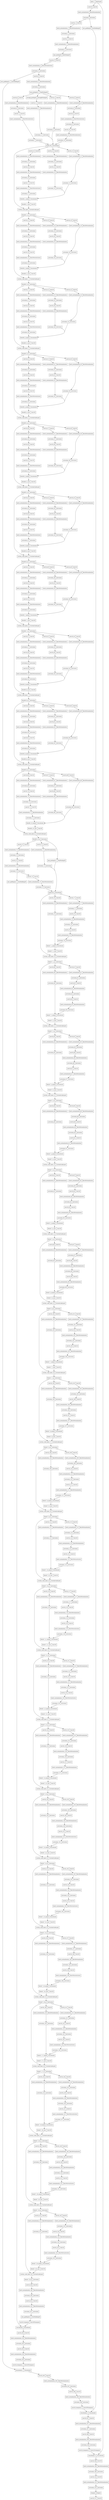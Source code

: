 digraph G {
concentrate=True;
dpi=96;
rankdir=TB;
node [shape=record];
11486375328 [label="input_1|InputLayer"];
12475219728 [label="conv2d|Conv2D"];
12474863856 [label="batch_normalization|BatchNormalization"];
11488663904 [label="activation|Activation"];
12474864144 [label="conv2d_1|Conv2D"];
12475212192 [label="batch_normalization_1|BatchNormalization"];
12475203840 [label="activation_1|Activation"];
12475212720 [label="conv2d_2|Conv2D"];
12474247984 [label="batch_normalization_2|BatchNormalization"];
12475070592 [label="activation_2|Activation"];
13150128880 [label="max_pooling2d|MaxPooling2D"];
13150126720 [label="conv2d_3|Conv2D"];
13150131232 [label="batch_normalization_3|BatchNormalization"];
13150137424 [label="activation_3|Activation"];
13150129696 [label="conv2d_4|Conv2D"];
13150129312 [label="batch_normalization_4|BatchNormalization"];
13150141120 [label="activation_4|Activation"];
13150140736 [label="max_pooling2d_1|MaxPooling2D"];
13150135120 [label="conv2d_8|Conv2D"];
13150232560 [label="batch_normalization_8|BatchNormalization"];
13150240624 [label="activation_8|Activation"];
12475061424 [label="conv2d_6|Conv2D"];
13150237168 [label="conv2d_9|Conv2D"];
12475204608 [label="batch_normalization_6|BatchNormalization"];
13150239760 [label="batch_normalization_9|BatchNormalization"];
12475061760 [label="activation_6|Activation"];
13150231360 [label="activation_9|Activation"];
13150322544 [label="average_pooling2d|AveragePooling2D"];
13150140448 [label="conv2d_5|Conv2D"];
12475205712 [label="conv2d_7|Conv2D"];
13150234240 [label="conv2d_10|Conv2D"];
13150320816 [label="conv2d_11|Conv2D"];
13150131904 [label="batch_normalization_5|BatchNormalization"];
13150141264 [label="batch_normalization_7|BatchNormalization"];
13150316448 [label="batch_normalization_10|BatchNormalization"];
13150318176 [label="batch_normalization_11|BatchNormalization"];
13150140496 [label="activation_5|Activation"];
13150135024 [label="activation_7|Activation"];
13150313328 [label="activation_10|Activation"];
13150315968 [label="activation_11|Activation"];
13150321248 [label="mixed_5b|Concatenate"];
13150562064 [label="conv2d_15|Conv2D"];
13150564944 [label="batch_normalization_15|BatchNormalization"];
13150558896 [label="activation_15|Activation"];
13150468128 [label="conv2d_13|Conv2D"];
13150561680 [label="conv2d_16|Conv2D"];
13150464192 [label="batch_normalization_13|BatchNormalization"];
13150669600 [label="batch_normalization_16|BatchNormalization"];
13150469856 [label="activation_13|Activation"];
13150563120 [label="activation_16|Activation"];
13150459824 [label="conv2d_12|Conv2D"];
13150469424 [label="conv2d_14|Conv2D"];
13150674016 [label="conv2d_17|Conv2D"];
13150460736 [label="batch_normalization_12|BatchNormalization"];
13150555680 [label="batch_normalization_14|BatchNormalization"];
13150676896 [label="batch_normalization_17|BatchNormalization"];
13150463904 [label="activation_12|Activation"];
13150463664 [label="activation_14|Activation"];
13150674880 [label="activation_17|Activation"];
13150679056 [label="block35_1_mixed|Concatenate"];
13150673920 [label="block35_1_conv|Conv2D"];
13150677568 [label="custom_scale_layer|CustomScaleLayer"];
13150666912 [label="block35_1_ac|Activation"];
13150681792 [label="conv2d_21|Conv2D"];
13150833632 [label="batch_normalization_21|BatchNormalization"];
13150842368 [label="activation_21|Activation"];
13150459392 [label="conv2d_19|Conv2D"];
13150839824 [label="conv2d_22|Conv2D"];
13150458960 [label="batch_normalization_19|BatchNormalization"];
13150842176 [label="batch_normalization_22|BatchNormalization"];
13150238176 [label="activation_19|Activation"];
13150837136 [label="activation_22|Activation"];
11491548880 [label="conv2d_18|Conv2D"];
13150237888 [label="conv2d_20|Conv2D"];
13150844624 [label="conv2d_23|Conv2D"];
13150678096 [label="batch_normalization_18|BatchNormalization"];
13150319856 [label="batch_normalization_20|BatchNormalization"];
13150830992 [label="batch_normalization_23|BatchNormalization"];
13150460976 [label="activation_18|Activation"];
13150681312 [label="activation_20|Activation"];
13150836944 [label="activation_23|Activation"];
13150844768 [label="block35_2_mixed|Concatenate"];
13150905264 [label="block35_2_conv|Conv2D"];
13150905648 [label="custom_scale_layer_1|CustomScaleLayer"];
13150911984 [label="block35_2_ac|Activation"];
13151057184 [label="conv2d_27|Conv2D"];
13151055552 [label="batch_normalization_27|BatchNormalization"];
13151049408 [label="activation_27|Activation"];
13150906560 [label="conv2d_25|Conv2D"];
13151058240 [label="conv2d_28|Conv2D"];
13151047968 [label="batch_normalization_25|BatchNormalization"];
13151048880 [label="batch_normalization_28|BatchNormalization"];
13150911792 [label="activation_25|Activation"];
11492549984 [label="activation_28|Activation"];
13150565424 [label="conv2d_24|Conv2D"];
13151052144 [label="conv2d_26|Conv2D"];
11492549312 [label="conv2d_29|Conv2D"];
13150910256 [label="batch_normalization_24|BatchNormalization"];
13151054976 [label="batch_normalization_26|BatchNormalization"];
11492411808 [label="batch_normalization_29|BatchNormalization"];
13150903248 [label="activation_24|Activation"];
13151053056 [label="activation_26|Activation"];
11492411712 [label="activation_29|Activation"];
11137466864 [label="block35_3_mixed|Concatenate"];
11137350336 [label="block35_3_conv|Conv2D"];
11137346400 [label="custom_scale_layer_2|CustomScaleLayer"];
11492542688 [label="block35_3_ac|Activation"];
12474871392 [label="conv2d_33|Conv2D"];
12475056960 [label="batch_normalization_33|BatchNormalization"];
12447777072 [label="activation_33|Activation"];
13151057616 [label="conv2d_31|Conv2D"];
12474864672 [label="conv2d_34|Conv2D"];
12474874368 [label="batch_normalization_31|BatchNormalization"];
12447051984 [label="batch_normalization_34|BatchNormalization"];
13150901952 [label="activation_31|Activation"];
12474248176 [label="activation_34|Activation"];
11137343520 [label="conv2d_30|Conv2D"];
12474865008 [label="conv2d_32|Conv2D"];
12474243712 [label="conv2d_35|Conv2D"];
13150910880 [label="batch_normalization_30|BatchNormalization"];
12474873360 [label="batch_normalization_32|BatchNormalization"];
11722294224 [label="batch_normalization_35|BatchNormalization"];
12447333728 [label="activation_30|Activation"];
12474863760 [label="activation_32|Activation"];
11722298016 [label="activation_35|Activation"];
11722303296 [label="block35_4_mixed|Concatenate"];
11722302432 [label="block35_4_conv|Conv2D"];
11722307232 [label="custom_scale_layer_3|CustomScaleLayer"];
11722297248 [label="block35_4_ac|Activation"];
6299758464 [label="conv2d_39|Conv2D"];
6299751984 [label="batch_normalization_39|BatchNormalization"];
11722306560 [label="activation_39|Activation"];
11722090352 [label="conv2d_37|Conv2D"];
11722308720 [label="conv2d_40|Conv2D"];
11722085216 [label="batch_normalization_37|BatchNormalization"];
6299762256 [label="batch_normalization_40|BatchNormalization"];
11722091888 [label="activation_37|Activation"];
12474862272 [label="activation_40|Activation"];
11722295808 [label="conv2d_36|Conv2D"];
11722087616 [label="conv2d_38|Conv2D"];
12474868464 [label="conv2d_41|Conv2D"];
11722086560 [label="batch_normalization_36|BatchNormalization"];
6299760240 [label="batch_normalization_38|BatchNormalization"];
11722296816 [label="batch_normalization_41|BatchNormalization"];
11722086416 [label="activation_36|Activation"];
6299758752 [label="activation_38|Activation"];
11492543984 [label="activation_41|Activation"];
12474864816 [label="block35_5_mixed|Concatenate"];
6299548160 [label="block35_5_conv|Conv2D"];
6299538128 [label="custom_scale_layer_4|CustomScaleLayer"];
6299536112 [label="block35_5_ac|Activation"];
11722162672 [label="conv2d_45|Conv2D"];
11722395936 [label="batch_normalization_45|BatchNormalization"];
11722407888 [label="activation_45|Activation"];
6299535296 [label="conv2d_43|Conv2D"];
11722394256 [label="conv2d_46|Conv2D"];
11722172224 [label="batch_normalization_43|BatchNormalization"];
11722392096 [label="batch_normalization_46|BatchNormalization"];
11722176640 [label="activation_43|Activation"];
11722401600 [label="activation_46|Activation"];
6299542544 [label="conv2d_42|Conv2D"];
11722164160 [label="conv2d_44|Conv2D"];
11722392816 [label="conv2d_47|Conv2D"];
6299548352 [label="batch_normalization_42|BatchNormalization"];
11722177744 [label="batch_normalization_44|BatchNormalization"];
11721829696 [label="batch_normalization_47|BatchNormalization"];
6299534384 [label="activation_42|Activation"];
11722163728 [label="activation_44|Activation"];
11721826288 [label="activation_47|Activation"];
11721830944 [label="block35_6_mixed|Concatenate"];
11721821296 [label="block35_6_conv|Conv2D"];
11721823120 [label="custom_scale_layer_5|CustomScaleLayer"];
11721831904 [label="block35_6_ac|Activation"];
13151057088 [label="conv2d_51|Conv2D"];
11722395168 [label="batch_normalization_51|BatchNormalization"];
12475060800 [label="activation_51|Activation"];
11722537760 [label="conv2d_49|Conv2D"];
11722171840 [label="conv2d_52|Conv2D"];
11722526672 [label="batch_normalization_49|BatchNormalization"];
11721943424 [label="batch_normalization_52|BatchNormalization"];
11722397808 [label="activation_49|Activation"];
11721946352 [label="activation_52|Activation"];
11721828208 [label="conv2d_48|Conv2D"];
11722397088 [label="conv2d_50|Conv2D"];
11721941792 [label="conv2d_53|Conv2D"];
11722524704 [label="batch_normalization_48|BatchNormalization"];
11722535936 [label="batch_normalization_50|BatchNormalization"];
11721937040 [label="batch_normalization_53|BatchNormalization"];
11722532240 [label="activation_48|Activation"];
6299746944 [label="activation_50|Activation"];
11721935072 [label="activation_53|Activation"];
11721942224 [label="block35_7_mixed|Concatenate"];
11722635584 [label="block35_7_conv|Conv2D"];
11722625168 [label="custom_scale_layer_6|CustomScaleLayer"];
11722630112 [label="block35_7_ac|Activation"];
6223014944 [label="conv2d_57|Conv2D"];
6299967184 [label="batch_normalization_57|BatchNormalization"];
6223362224 [label="activation_57|Activation"];
11722757392 [label="conv2d_55|Conv2D"];
6223358432 [label="conv2d_58|Conv2D"];
6299969056 [label="batch_normalization_55|BatchNormalization"];
6264549488 [label="batch_normalization_58|BatchNormalization"];
11722754608 [label="activation_55|Activation"];
6223013792 [label="activation_58|Activation"];
11722622480 [label="conv2d_54|Conv2D"];
6299961712 [label="conv2d_56|Conv2D"];
6264550928 [label="conv2d_59|Conv2D"];
11722629632 [label="batch_normalization_54|BatchNormalization"];
6299968240 [label="batch_normalization_56|BatchNormalization"];
6264548816 [label="batch_normalization_59|BatchNormalization"];
11722756192 [label="activation_54|Activation"];
6223015184 [label="activation_56|Activation"];
6264548864 [label="activation_59|Activation"];
6264542288 [label="block35_8_mixed|Concatenate"];
6264551840 [label="block35_8_conv|Conv2D"];
6223361024 [label="custom_scale_layer_7|CustomScaleLayer"];
11722758688 [label="block35_8_ac|Activation"];
6264315120 [label="conv2d_63|Conv2D"];
6264199616 [label="batch_normalization_63|BatchNormalization"];
6264309552 [label="activation_63|Activation"];
11460315024 [label="conv2d_61|Conv2D"];
6264207296 [label="conv2d_64|Conv2D"];
11722623728 [label="batch_normalization_61|BatchNormalization"];
6264200144 [label="batch_normalization_64|BatchNormalization"];
11721821104 [label="activation_61|Activation"];
6264205184 [label="activation_64|Activation"];
6299960800 [label="conv2d_60|Conv2D"];
11721939680 [label="conv2d_62|Conv2D"];
6264202208 [label="conv2d_65|Conv2D"];
11722626752 [label="batch_normalization_60|BatchNormalization"];
6264309216 [label="batch_normalization_62|BatchNormalization"];
6264419904 [label="batch_normalization_65|BatchNormalization"];
12475061328 [label="activation_60|Activation"];
6264313248 [label="activation_62|Activation"];
6264200096 [label="activation_65|Activation"];
6264420336 [label="block35_9_mixed|Concatenate"];
6264414096 [label="block35_9_conv|Conv2D"];
6264419472 [label="custom_scale_layer_8|CustomScaleLayer"];
6264418752 [label="block35_9_ac|Activation"];
6264024096 [label="conv2d_69|Conv2D"];
6264022608 [label="batch_normalization_69|BatchNormalization"];
6264028992 [label="activation_69|Activation"];
6264662064 [label="conv2d_67|Conv2D"];
6264023424 [label="conv2d_70|Conv2D"];
6264663744 [label="batch_normalization_67|BatchNormalization"];
6264023952 [label="batch_normalization_70|BatchNormalization"];
6264654336 [label="activation_67|Activation"];
6264417360 [label="activation_70|Activation"];
6264414192 [label="conv2d_66|Conv2D"];
6264659712 [label="conv2d_68|Conv2D"];
6264416448 [label="conv2d_71|Conv2D"];
6264658992 [label="batch_normalization_66|BatchNormalization"];
6264025104 [label="batch_normalization_68|BatchNormalization"];
6264539888 [label="batch_normalization_71|BatchNormalization"];
6264408048 [label="activation_66|Activation"];
6264017088 [label="activation_68|Activation"];
11722532288 [label="activation_71|Activation"];
13151058864 [label="block35_10_mixed|Concatenate"];
6264200576 [label="block35_10_conv|Conv2D"];
6264655440 [label="custom_scale_layer_9|CustomScaleLayer"];
6264663072 [label="block35_10_ac|Activation"];
6223662960 [label="conv2d_73|Conv2D"];
6223661280 [label="batch_normalization_73|BatchNormalization"];
6222754672 [label="activation_73|Activation"];
6222754624 [label="conv2d_74|Conv2D"];
6223477200 [label="batch_normalization_74|BatchNormalization"];
12475214496 [label="activation_74|Activation"];
6264022512 [label="conv2d_72|Conv2D"];
12475216800 [label="conv2d_75|Conv2D"];
6223668096 [label="batch_normalization_72|BatchNormalization"];
13150845536 [label="batch_normalization_75|BatchNormalization"];
11722764976 [label="activation_72|Activation"];
13150563696 [label="activation_75|Activation"];
13150680928 [label="max_pooling2d_2|MaxPooling2D"];
13150558416 [label="mixed_6a|Concatenate"];
13150667056 [label="conv2d_77|Conv2D"];
13151163568 [label="batch_normalization_77|BatchNormalization"];
13151174176 [label="activation_77|Activation"];
13151172736 [label="conv2d_78|Conv2D"];
13151159056 [label="batch_normalization_78|BatchNormalization"];
13151172160 [label="activation_78|Activation"];
6264317184 [label="conv2d_76|Conv2D"];
13151160880 [label="conv2d_79|Conv2D"];
13150836560 [label="batch_normalization_76|BatchNormalization"];
12474729856 [label="batch_normalization_79|BatchNormalization"];
13151167648 [label="activation_76|Activation"];
12474731680 [label="activation_79|Activation"];
12474742624 [label="block17_1_mixed|Concatenate"];
13150320096 [label="block17_1_conv|Conv2D"];
12474744496 [label="custom_scale_layer_10|CustomScaleLayer"];
12474739888 [label="block17_1_ac|Activation"];
13150464048 [label="conv2d_81|Conv2D"];
13150834304 [label="batch_normalization_81|BatchNormalization"];
6223671600 [label="activation_81|Activation"];
6223474224 [label="conv2d_82|Conv2D"];
6264315408 [label="batch_normalization_82|BatchNormalization"];
6264662784 [label="activation_82|Activation"];
12474739600 [label="conv2d_80|Conv2D"];
6264664416 [label="conv2d_83|Conv2D"];
12474733792 [label="batch_normalization_80|BatchNormalization"];
11722543824 [label="batch_normalization_83|BatchNormalization"];
13150465248 [label="activation_80|Activation"];
6223671840 [label="activation_83|Activation"];
6223663440 [label="block17_2_mixed|Concatenate"];
12474743008 [label="block17_2_conv|Conv2D"];
11722553664 [label="custom_scale_layer_11|CustomScaleLayer"];
11722554768 [label="block17_2_ac|Activation"];
11722548672 [label="conv2d_85|Conv2D"];
11722235792 [label="batch_normalization_85|BatchNormalization"];
11722242320 [label="activation_85|Activation"];
11722239776 [label="conv2d_86|Conv2D"];
11722242128 [label="batch_normalization_86|BatchNormalization"];
11722234064 [label="activation_86|Activation"];
12474744544 [label="conv2d_84|Conv2D"];
11722239440 [label="conv2d_87|Conv2D"];
11722549296 [label="batch_normalization_84|BatchNormalization"];
11721968848 [label="batch_normalization_87|BatchNormalization"];
11722553040 [label="activation_84|Activation"];
11721977392 [label="activation_87|Activation"];
11721974656 [label="block17_3_mixed|Concatenate"];
11722548864 [label="block17_3_conv|Conv2D"];
11721980272 [label="custom_scale_layer_12|CustomScaleLayer"];
11721980992 [label="block17_3_ac|Activation"];
11721979744 [label="conv2d_89|Conv2D"];
11721776704 [label="batch_normalization_89|BatchNormalization"];
11721783136 [label="activation_89|Activation"];
11721780400 [label="conv2d_90|Conv2D"];
11721782848 [label="batch_normalization_90|BatchNormalization"];
11721973648 [label="activation_90|Activation"];
11722544352 [label="conv2d_88|Conv2D"];
11721971296 [label="conv2d_91|Conv2D"];
11721975472 [label="batch_normalization_88|BatchNormalization"];
11721969424 [label="batch_normalization_91|BatchNormalization"];
11721980368 [label="activation_88|Activation"];
11722229648 [label="activation_91|Activation"];
11722229072 [label="block17_4_mixed|Concatenate"];
11721975232 [label="block17_4_conv|Conv2D"];
11721976240 [label="custom_scale_layer_13|CustomScaleLayer"];
6223468560 [label="block17_4_ac|Activation"];
12474742528 [label="conv2d_93|Conv2D"];
11721974608 [label="batch_normalization_93|BatchNormalization"];
11722549728 [label="activation_93|Activation"];
11722543104 [label="conv2d_94|Conv2D"];
6264186496 [label="batch_normalization_94|BatchNormalization"];
6264182944 [label="activation_94|Activation"];
6223467936 [label="conv2d_92|Conv2D"];
6264190672 [label="conv2d_95|Conv2D"];
11721968032 [label="batch_normalization_92|BatchNormalization"];
6264180256 [label="batch_normalization_95|BatchNormalization"];
12474740320 [label="activation_92|Activation"];
6264188272 [label="activation_95|Activation"];
6264191056 [label="block17_5_mixed|Concatenate"];
11722239536 [label="block17_5_conv|Conv2D"];
6263806448 [label="custom_scale_layer_14|CustomScaleLayer"];
6263803376 [label="block17_5_ac|Activation"];
6263806256 [label="conv2d_97|Conv2D"];
6263805056 [label="batch_normalization_97|BatchNormalization"];
6263813024 [label="activation_97|Activation"];
6263804240 [label="conv2d_98|Conv2D"];
6263825712 [label="batch_normalization_98|BatchNormalization"];
6263832240 [label="activation_98|Activation"];
11722547616 [label="conv2d_96|Conv2D"];
6263829696 [label="conv2d_99|Conv2D"];
6263800736 [label="batch_normalization_96|BatchNormalization"];
6263818752 [label="batch_normalization_99|BatchNormalization"];
6263808176 [label="activation_96|Activation"];
6263830128 [label="activation_99|Activation"];
6263831712 [label="block17_6_mixed|Concatenate"];
6263817168 [label="block17_6_conv|Conv2D"];
6263817552 [label="custom_scale_layer_15|CustomScaleLayer"];
13150454544 [label="block17_6_ac|Activation"];
13150840448 [label="conv2d_101|Conv2D"];
6264319536 [label="batch_normalization_101|BatchNormalization"];
6264318480 [label="activation_101|Activation"];
11721969328 [label="conv2d_102|Conv2D"];
11721967600 [label="batch_normalization_102|BatchNormalization"];
11722237568 [label="activation_102|Activation"];
13150462944 [label="conv2d_100|Conv2D"];
11722243328 [label="conv2d_103|Conv2D"];
6263814896 [label="batch_normalization_100|BatchNormalization"];
6263832384 [label="batch_normalization_103|BatchNormalization"];
6263808560 [label="activation_100|Activation"];
6264347168 [label="activation_103|Activation"];
6264353840 [label="block17_7_mixed|Concatenate"];
6264345104 [label="block17_7_conv|Conv2D"];
6264356048 [label="custom_scale_layer_16|CustomScaleLayer"];
6264346784 [label="block17_7_ac|Activation"];
6264353552 [label="conv2d_105|Conv2D"];
6299458176 [label="batch_normalization_105|BatchNormalization"];
6299467632 [label="activation_105|Activation"];
6299465088 [label="conv2d_106|Conv2D"];
6299467440 [label="batch_normalization_106|BatchNormalization"];
6299465760 [label="activation_106|Activation"];
6263802368 [label="conv2d_104|Conv2D"];
6299465664 [label="conv2d_107|Conv2D"];
6299452416 [label="batch_normalization_104|BatchNormalization"];
6299865760 [label="batch_normalization_107|BatchNormalization"];
6264352400 [label="activation_104|Activation"];
6299874496 [label="activation_107|Activation"];
6299871952 [label="block17_8_mixed|Concatenate"];
6264354080 [label="block17_8_conv|Conv2D"];
6299869408 [label="custom_scale_layer_17|CustomScaleLayer"];
6299876896 [label="block17_8_ac|Activation"];
6299872816 [label="conv2d_109|Conv2D"];
6299322592 [label="batch_normalization_109|BatchNormalization"];
6299323120 [label="activation_109|Activation"];
6299326672 [label="conv2d_110|Conv2D"];
6299335360 [label="batch_normalization_110|BatchNormalization"];
6299875648 [label="activation_110|Activation"];
6264356096 [label="conv2d_108|Conv2D"];
6299872960 [label="conv2d_111|Conv2D"];
6299872576 [label="batch_normalization_108|BatchNormalization"];
6299863984 [label="batch_normalization_111|BatchNormalization"];
6299873008 [label="activation_108|Activation"];
6264354992 [label="activation_111|Activation"];
11722242944 [label="block17_9_mixed|Concatenate"];
6223667328 [label="block17_9_conv|Conv2D"];
6299329648 [label="custom_scale_layer_18|CustomScaleLayer"];
13150460928 [label="block17_9_ac|Activation"];
6264351296 [label="conv2d_113|Conv2D"];
13151264560 [label="batch_normalization_113|BatchNormalization"];
13151271040 [label="activation_113|Activation"];
13151268496 [label="conv2d_114|Conv2D"];
13151270848 [label="batch_normalization_114|BatchNormalization"];
13151262784 [label="activation_114|Activation"];
6299863600 [label="conv2d_112|Conv2D"];
13151266960 [label="conv2d_115|Conv2D"];
6299459040 [label="batch_normalization_112|BatchNormalization"];
13151341632 [label="batch_normalization_115|BatchNormalization"];
6264354176 [label="activation_112|Activation"];
13151350176 [label="activation_115|Activation"];
13151347440 [label="block17_10_mixed|Concatenate"];
6299454432 [label="block17_10_conv|Conv2D"];
13151353056 [label="custom_scale_layer_19|CustomScaleLayer"];
13151353776 [label="block17_10_ac|Activation"];
13151341056 [label="conv2d_117|Conv2D"];
13151460784 [label="batch_normalization_117|BatchNormalization"];
13151467312 [label="activation_117|Activation"];
13151464768 [label="conv2d_118|Conv2D"];
13151467360 [label="batch_normalization_118|BatchNormalization"];
13151458912 [label="activation_118|Activation"];
6264189328 [label="conv2d_116|Conv2D"];
13151456800 [label="conv2d_119|Conv2D"];
13151351760 [label="batch_normalization_116|BatchNormalization"];
13151554384 [label="batch_normalization_119|BatchNormalization"];
13151346432 [label="activation_116|Activation"];
13151458576 [label="activation_119|Activation"];
13151465536 [label="block17_11_mixed|Concatenate"];
13151453632 [label="block17_11_conv|Conv2D"];
13151454064 [label="custom_scale_layer_20|CustomScaleLayer"];
13151347104 [label="block17_11_ac|Activation"];
6264346928 [label="conv2d_121|Conv2D"];
13151260912 [label="batch_normalization_121|BatchNormalization"];
6299463936 [label="activation_121|Activation"];
6299864416 [label="conv2d_122|Conv2D"];
6299861776 [label="batch_normalization_122|BatchNormalization"];
13151457376 [label="activation_122|Activation"];
13151349024 [label="conv2d_120|Conv2D"];
6299876512 [label="conv2d_123|Conv2D"];
13151457088 [label="batch_normalization_120|BatchNormalization"];
13151558512 [label="batch_normalization_123|BatchNormalization"];
13151352240 [label="activation_120|Activation"];
13151567584 [label="activation_123|Activation"];
13151566048 [label="block17_12_mixed|Concatenate"];
13151560768 [label="block17_12_conv|Conv2D"];
13151566816 [label="custom_scale_layer_21|CustomScaleLayer"];
13151705536 [label="block17_12_ac|Activation"];
13151712016 [label="conv2d_125|Conv2D"];
13151709712 [label="batch_normalization_125|BatchNormalization"];
13151715232 [label="activation_125|Activation"];
13151713408 [label="conv2d_126|Conv2D"];
13151783376 [label="batch_normalization_126|BatchNormalization"];
13151712592 [label="activation_126|Activation"];
13151352576 [label="conv2d_124|Conv2D"];
13151712880 [label="conv2d_127|Conv2D"];
13151699200 [label="batch_normalization_124|BatchNormalization"];
13151792784 [label="batch_normalization_127|BatchNormalization"];
13151702128 [label="activation_124|Activation"];
13151784000 [label="activation_127|Activation"];
13151794128 [label="block17_13_mixed|Concatenate"];
13151565136 [label="block17_13_conv|Conv2D"];
13151792928 [label="custom_scale_layer_22|CustomScaleLayer"];
13151791920 [label="block17_13_ac|Activation"];
13151907040 [label="conv2d_129|Conv2D"];
13151909392 [label="batch_normalization_129|BatchNormalization"];
13151899840 [label="activation_129|Activation"];
13151907568 [label="conv2d_130|Conv2D"];
13151903392 [label="batch_normalization_130|BatchNormalization"];
13151793552 [label="activation_130|Activation"];
13151794368 [label="conv2d_128|Conv2D"];
13151782560 [label="conv2d_131|Conv2D"];
13151904976 [label="batch_normalization_128|BatchNormalization"];
13151910736 [label="batch_normalization_131|BatchNormalization"];
13151909584 [label="activation_128|Activation"];
6299464464 [label="activation_131|Activation"];
6299464608 [label="block17_14_mixed|Concatenate"];
13151257696 [label="block17_14_conv|Conv2D"];
13151906608 [label="custom_scale_layer_23|CustomScaleLayer"];
13151713024 [label="block17_14_ac|Activation"];
13152036432 [label="conv2d_133|Conv2D"];
13152039216 [label="batch_normalization_133|BatchNormalization"];
13152037104 [label="activation_133|Activation"];
13152041376 [label="conv2d_134|Conv2D"];
13152127392 [label="batch_normalization_134|BatchNormalization"];
13152037200 [label="activation_134|Activation"];
13151899984 [label="conv2d_132|Conv2D"];
13152131760 [label="conv2d_135|Conv2D"];
13151567008 [label="batch_normalization_132|BatchNormalization"];
13152134640 [label="batch_normalization_135|BatchNormalization"];
13151262544 [label="activation_132|Activation"];
13152130800 [label="activation_135|Activation"];
13152139104 [label="block17_15_mixed|Concatenate"];
13151562880 [label="block17_15_conv|Conv2D"];
13152135888 [label="custom_scale_layer_24|CustomScaleLayer"];
13152136704 [label="block17_15_ac|Activation"];
13683713472 [label="conv2d_137|Conv2D"];
13683715824 [label="batch_normalization_137|BatchNormalization"];
13683711888 [label="activation_137|Activation"];
13683718272 [label="conv2d_138|Conv2D"];
13683820912 [label="batch_normalization_138|BatchNormalization"];
13683714240 [label="activation_138|Activation"];
13152030672 [label="conv2d_136|Conv2D"];
13683714336 [label="conv2d_139|Conv2D"];
13683710928 [label="batch_normalization_136|BatchNormalization"];
13683828160 [label="batch_normalization_139|BatchNormalization"];
13683716016 [label="activation_136|Activation"];
13683834688 [label="activation_139|Activation"];
13683832144 [label="block17_16_mixed|Concatenate"];
13683828496 [label="block17_16_conv|Conv2D"];
13683827392 [label="custom_scale_layer_25|CustomScaleLayer"];
13683710304 [label="block17_16_ac|Activation"];
13151352144 [label="conv2d_141|Conv2D"];
13683828880 [label="batch_normalization_141|BatchNormalization"];
13151348976 [label="activation_141|Activation"];
13683830512 [label="conv2d_142|Conv2D"];
13151904784 [label="batch_normalization_142|BatchNormalization"];
13151706400 [label="activation_142|Activation"];
13683708528 [label="conv2d_140|Conv2D"];
13151702368 [label="conv2d_143|Conv2D"];
13683711216 [label="batch_normalization_140|BatchNormalization"];
13683718080 [label="batch_normalization_143|BatchNormalization"];
13683712608 [label="activation_140|Activation"];
13152042192 [label="activation_143|Activation"];
13152042624 [label="block17_17_mixed|Concatenate"];
13683832528 [label="block17_17_conv|Conv2D"];
13683959232 [label="custom_scale_layer_26|CustomScaleLayer"];
13683958416 [label="block17_17_ac|Activation"];
13683958848 [label="conv2d_145|Conv2D"];
13683964368 [label="batch_normalization_145|BatchNormalization"];
13683964560 [label="activation_145|Activation"];
13683964176 [label="conv2d_146|Conv2D"];
13684039472 [label="batch_normalization_146|BatchNormalization"];
13684042688 [label="activation_146|Activation"];
13683829312 [label="conv2d_144|Conv2D"];
13684045568 [label="conv2d_147|Conv2D"];
13683954576 [label="batch_normalization_144|BatchNormalization"];
13684042400 [label="batch_normalization_147|BatchNormalization"];
13683958944 [label="activation_144|Activation"];
13684041584 [label="activation_147|Activation"];
13684046288 [label="block17_18_mixed|Concatenate"];
13683956016 [label="block17_18_conv|Conv2D"];
13684138736 [label="custom_scale_layer_27|CustomScaleLayer"];
13684143392 [label="block17_18_ac|Activation"];
13684134656 [label="conv2d_149|Conv2D"];
13684144592 [label="batch_normalization_149|BatchNormalization"];
13684144784 [label="activation_149|Activation"];
13684129952 [label="conv2d_150|Conv2D"];
13684130720 [label="batch_normalization_150|BatchNormalization"];
13683960672 [label="activation_150|Activation"];
13683961008 [label="conv2d_148|Conv2D"];
13683960768 [label="conv2d_151|Conv2D"];
13684141712 [label="batch_normalization_148|BatchNormalization"];
13684041776 [label="batch_normalization_151|BatchNormalization"];
13684137440 [label="activation_148|Activation"];
13151898208 [label="activation_151|Activation"];
13152137952 [label="block17_19_mixed|Concatenate"];
13684134512 [label="block17_19_conv|Conv2D"];
13684037264 [label="custom_scale_layer_28|CustomScaleLayer"];
13151795808 [label="block17_19_ac|Activation"];
13684264192 [label="conv2d_153|Conv2D"];
13684264144 [label="batch_normalization_153|BatchNormalization"];
13684275856 [label="activation_153|Activation"];
13684276144 [label="conv2d_154|Conv2D"];
13684350864 [label="batch_normalization_154|BatchNormalization"];
13684357392 [label="activation_154|Activation"];
13151712688 [label="conv2d_152|Conv2D"];
13684354848 [label="conv2d_155|Conv2D"];
13684046144 [label="batch_normalization_152|BatchNormalization"];
13684357200 [label="batch_normalization_155|BatchNormalization"];
13684268128 [label="activation_152|Activation"];
13684349136 [label="activation_155|Activation"];
13684354512 [label="block17_20_mixed|Concatenate"];
13152136080 [label="block17_20_conv|Conv2D"];
13684357872 [label="custom_scale_layer_29|CustomScaleLayer"];
13684469248 [label="block17_20_ac|Activation"];
13684605808 [label="conv2d_160|Conv2D"];
13684614256 [label="batch_normalization_160|BatchNormalization"];
13684466848 [label="activation_160|Activation"];
13684461328 [label="conv2d_161|Conv2D"];
13684620976 [label="batch_normalization_161|BatchNormalization"];
13684275232 [label="activation_161|Activation"];
11488860848 [label="zero_padding2d_3|ZeroPadding2D"];
13687401360 [label="conv2d_transpose|Conv2DTranspose"];
13687403952 [label="zero_padding2d_2|ZeroPadding2D"];
13686975136 [label="concatenate|Concatenate"];
13687402704 [label="conv2d_203|Conv2D"];
13687505200 [label="batch_normalization_203|BatchNormalization"];
13687777328 [label="activation_203|Activation"];
13687776704 [label="conv2d_204|Conv2D"];
13687776176 [label="batch_normalization_204|BatchNormalization"];
13687781264 [label="activation_204|Activation"];
13687781072 [label="conv2d_transpose_1|Conv2DTranspose"];
13687337456 [label="zero_padding2d_1|ZeroPadding2D"];
13687783184 [label="concatenate_1|Concatenate"];
13689708624 [label="conv2d_205|Conv2D"];
13687511776 [label="batch_normalization_205|BatchNormalization"];
13689710784 [label="activation_205|Activation"];
13689714960 [label="conv2d_206|Conv2D"];
13689704880 [label="batch_normalization_206|BatchNormalization"];
13689704064 [label="activation_206|Activation"];
13689837392 [label="conv2d_transpose_2|Conv2DTranspose"];
13687084736 [label="zero_padding2d|ZeroPadding2D"];
13689704496 [label="concatenate_2|Concatenate"];
13689841040 [label="conv2d_207|Conv2D"];
13689710448 [label="batch_normalization_207|BatchNormalization"];
13689844688 [label="activation_207|Activation"];
13689843104 [label="conv2d_208|Conv2D"];
13689843536 [label="batch_normalization_208|BatchNormalization"];
13689841376 [label="activation_208|Activation"];
13689935120 [label="conv2d_transpose_3|Conv2DTranspose"];
13689844112 [label="concatenate_3|Concatenate"];
13689940976 [label="conv2d_209|Conv2D"];
13689835184 [label="batch_normalization_209|BatchNormalization"];
13689941696 [label="activation_209|Activation"];
13690097424 [label="conv2d_210|Conv2D"];
13689942992 [label="batch_normalization_210|BatchNormalization"];
13689940496 [label="activation_210|Activation"];
13689936128 [label="dropout|Dropout"];
13689937568 [label="conv2d_211|Conv2D"];
11486375328 -> 12475219728;
12475219728 -> 12474863856;
12474863856 -> 11488663904;
11488663904 -> 12474864144;
12474864144 -> 12475212192;
12475212192 -> 12475203840;
12475203840 -> 12475212720;
12475212720 -> 12474247984;
12474247984 -> 12475070592;
12475070592 -> 13150128880;
13150128880 -> 13150126720;
13150126720 -> 13150131232;
13150131232 -> 13150137424;
13150137424 -> 13150129696;
13150129696 -> 13150129312;
13150129312 -> 13150141120;
13150141120 -> 13150140736;
13150140736 -> 13150135120;
13150135120 -> 13150232560;
13150232560 -> 13150240624;
13150140736 -> 12475061424;
13150240624 -> 13150237168;
12475061424 -> 12475204608;
13150237168 -> 13150239760;
12475204608 -> 12475061760;
13150239760 -> 13150231360;
13150140736 -> 13150322544;
13150140736 -> 13150140448;
12475061760 -> 12475205712;
13150231360 -> 13150234240;
13150322544 -> 13150320816;
13150140448 -> 13150131904;
12475205712 -> 13150141264;
13150234240 -> 13150316448;
13150320816 -> 13150318176;
13150131904 -> 13150140496;
13150141264 -> 13150135024;
13150316448 -> 13150313328;
13150318176 -> 13150315968;
13150140496 -> 13150321248;
13150135024 -> 13150321248;
13150313328 -> 13150321248;
13150315968 -> 13150321248;
13150321248 -> 13150562064;
13150562064 -> 13150564944;
13150564944 -> 13150558896;
13150321248 -> 13150468128;
13150558896 -> 13150561680;
13150468128 -> 13150464192;
13150561680 -> 13150669600;
13150464192 -> 13150469856;
13150669600 -> 13150563120;
13150321248 -> 13150459824;
13150469856 -> 13150469424;
13150563120 -> 13150674016;
13150459824 -> 13150460736;
13150469424 -> 13150555680;
13150674016 -> 13150676896;
13150460736 -> 13150463904;
13150555680 -> 13150463664;
13150676896 -> 13150674880;
13150463904 -> 13150679056;
13150463664 -> 13150679056;
13150674880 -> 13150679056;
13150679056 -> 13150673920;
13150321248 -> 13150677568;
13150673920 -> 13150677568;
13150677568 -> 13150666912;
13150666912 -> 13150681792;
13150681792 -> 13150833632;
13150833632 -> 13150842368;
13150666912 -> 13150459392;
13150842368 -> 13150839824;
13150459392 -> 13150458960;
13150839824 -> 13150842176;
13150458960 -> 13150238176;
13150842176 -> 13150837136;
13150666912 -> 11491548880;
13150238176 -> 13150237888;
13150837136 -> 13150844624;
11491548880 -> 13150678096;
13150237888 -> 13150319856;
13150844624 -> 13150830992;
13150678096 -> 13150460976;
13150319856 -> 13150681312;
13150830992 -> 13150836944;
13150460976 -> 13150844768;
13150681312 -> 13150844768;
13150836944 -> 13150844768;
13150844768 -> 13150905264;
13150666912 -> 13150905648;
13150905264 -> 13150905648;
13150905648 -> 13150911984;
13150911984 -> 13151057184;
13151057184 -> 13151055552;
13151055552 -> 13151049408;
13150911984 -> 13150906560;
13151049408 -> 13151058240;
13150906560 -> 13151047968;
13151058240 -> 13151048880;
13151047968 -> 13150911792;
13151048880 -> 11492549984;
13150911984 -> 13150565424;
13150911792 -> 13151052144;
11492549984 -> 11492549312;
13150565424 -> 13150910256;
13151052144 -> 13151054976;
11492549312 -> 11492411808;
13150910256 -> 13150903248;
13151054976 -> 13151053056;
11492411808 -> 11492411712;
13150903248 -> 11137466864;
13151053056 -> 11137466864;
11492411712 -> 11137466864;
11137466864 -> 11137350336;
13150911984 -> 11137346400;
11137350336 -> 11137346400;
11137346400 -> 11492542688;
11492542688 -> 12474871392;
12474871392 -> 12475056960;
12475056960 -> 12447777072;
11492542688 -> 13151057616;
12447777072 -> 12474864672;
13151057616 -> 12474874368;
12474864672 -> 12447051984;
12474874368 -> 13150901952;
12447051984 -> 12474248176;
11492542688 -> 11137343520;
13150901952 -> 12474865008;
12474248176 -> 12474243712;
11137343520 -> 13150910880;
12474865008 -> 12474873360;
12474243712 -> 11722294224;
13150910880 -> 12447333728;
12474873360 -> 12474863760;
11722294224 -> 11722298016;
12447333728 -> 11722303296;
12474863760 -> 11722303296;
11722298016 -> 11722303296;
11722303296 -> 11722302432;
11492542688 -> 11722307232;
11722302432 -> 11722307232;
11722307232 -> 11722297248;
11722297248 -> 6299758464;
6299758464 -> 6299751984;
6299751984 -> 11722306560;
11722297248 -> 11722090352;
11722306560 -> 11722308720;
11722090352 -> 11722085216;
11722308720 -> 6299762256;
11722085216 -> 11722091888;
6299762256 -> 12474862272;
11722297248 -> 11722295808;
11722091888 -> 11722087616;
12474862272 -> 12474868464;
11722295808 -> 11722086560;
11722087616 -> 6299760240;
12474868464 -> 11722296816;
11722086560 -> 11722086416;
6299760240 -> 6299758752;
11722296816 -> 11492543984;
11722086416 -> 12474864816;
6299758752 -> 12474864816;
11492543984 -> 12474864816;
12474864816 -> 6299548160;
11722297248 -> 6299538128;
6299548160 -> 6299538128;
6299538128 -> 6299536112;
6299536112 -> 11722162672;
11722162672 -> 11722395936;
11722395936 -> 11722407888;
6299536112 -> 6299535296;
11722407888 -> 11722394256;
6299535296 -> 11722172224;
11722394256 -> 11722392096;
11722172224 -> 11722176640;
11722392096 -> 11722401600;
6299536112 -> 6299542544;
11722176640 -> 11722164160;
11722401600 -> 11722392816;
6299542544 -> 6299548352;
11722164160 -> 11722177744;
11722392816 -> 11721829696;
6299548352 -> 6299534384;
11722177744 -> 11722163728;
11721829696 -> 11721826288;
6299534384 -> 11721830944;
11722163728 -> 11721830944;
11721826288 -> 11721830944;
11721830944 -> 11721821296;
6299536112 -> 11721823120;
11721821296 -> 11721823120;
11721823120 -> 11721831904;
11721831904 -> 13151057088;
13151057088 -> 11722395168;
11722395168 -> 12475060800;
11721831904 -> 11722537760;
12475060800 -> 11722171840;
11722537760 -> 11722526672;
11722171840 -> 11721943424;
11722526672 -> 11722397808;
11721943424 -> 11721946352;
11721831904 -> 11721828208;
11722397808 -> 11722397088;
11721946352 -> 11721941792;
11721828208 -> 11722524704;
11722397088 -> 11722535936;
11721941792 -> 11721937040;
11722524704 -> 11722532240;
11722535936 -> 6299746944;
11721937040 -> 11721935072;
11722532240 -> 11721942224;
6299746944 -> 11721942224;
11721935072 -> 11721942224;
11721942224 -> 11722635584;
11721831904 -> 11722625168;
11722635584 -> 11722625168;
11722625168 -> 11722630112;
11722630112 -> 6223014944;
6223014944 -> 6299967184;
6299967184 -> 6223362224;
11722630112 -> 11722757392;
6223362224 -> 6223358432;
11722757392 -> 6299969056;
6223358432 -> 6264549488;
6299969056 -> 11722754608;
6264549488 -> 6223013792;
11722630112 -> 11722622480;
11722754608 -> 6299961712;
6223013792 -> 6264550928;
11722622480 -> 11722629632;
6299961712 -> 6299968240;
6264550928 -> 6264548816;
11722629632 -> 11722756192;
6299968240 -> 6223015184;
6264548816 -> 6264548864;
11722756192 -> 6264542288;
6223015184 -> 6264542288;
6264548864 -> 6264542288;
6264542288 -> 6264551840;
11722630112 -> 6223361024;
6264551840 -> 6223361024;
6223361024 -> 11722758688;
11722758688 -> 6264315120;
6264315120 -> 6264199616;
6264199616 -> 6264309552;
11722758688 -> 11460315024;
6264309552 -> 6264207296;
11460315024 -> 11722623728;
6264207296 -> 6264200144;
11722623728 -> 11721821104;
6264200144 -> 6264205184;
11722758688 -> 6299960800;
11721821104 -> 11721939680;
6264205184 -> 6264202208;
6299960800 -> 11722626752;
11721939680 -> 6264309216;
6264202208 -> 6264419904;
11722626752 -> 12475061328;
6264309216 -> 6264313248;
6264419904 -> 6264200096;
12475061328 -> 6264420336;
6264313248 -> 6264420336;
6264200096 -> 6264420336;
6264420336 -> 6264414096;
11722758688 -> 6264419472;
6264414096 -> 6264419472;
6264419472 -> 6264418752;
6264418752 -> 6264024096;
6264024096 -> 6264022608;
6264022608 -> 6264028992;
6264418752 -> 6264662064;
6264028992 -> 6264023424;
6264662064 -> 6264663744;
6264023424 -> 6264023952;
6264663744 -> 6264654336;
6264023952 -> 6264417360;
6264418752 -> 6264414192;
6264654336 -> 6264659712;
6264417360 -> 6264416448;
6264414192 -> 6264658992;
6264659712 -> 6264025104;
6264416448 -> 6264539888;
6264658992 -> 6264408048;
6264025104 -> 6264017088;
6264539888 -> 11722532288;
6264408048 -> 13151058864;
6264017088 -> 13151058864;
11722532288 -> 13151058864;
13151058864 -> 6264200576;
6264418752 -> 6264655440;
6264200576 -> 6264655440;
6264655440 -> 6264663072;
6264663072 -> 6223662960;
6223662960 -> 6223661280;
6223661280 -> 6222754672;
6222754672 -> 6222754624;
6222754624 -> 6223477200;
6223477200 -> 12475214496;
6264663072 -> 6264022512;
12475214496 -> 12475216800;
6264022512 -> 6223668096;
12475216800 -> 13150845536;
6223668096 -> 11722764976;
13150845536 -> 13150563696;
6264663072 -> 13150680928;
11722764976 -> 13150558416;
13150563696 -> 13150558416;
13150680928 -> 13150558416;
13150558416 -> 13150667056;
13150667056 -> 13151163568;
13151163568 -> 13151174176;
13151174176 -> 13151172736;
13151172736 -> 13151159056;
13151159056 -> 13151172160;
13150558416 -> 6264317184;
13151172160 -> 13151160880;
6264317184 -> 13150836560;
13151160880 -> 12474729856;
13150836560 -> 13151167648;
12474729856 -> 12474731680;
13151167648 -> 12474742624;
12474731680 -> 12474742624;
12474742624 -> 13150320096;
13150558416 -> 12474744496;
13150320096 -> 12474744496;
12474744496 -> 12474739888;
12474739888 -> 13150464048;
13150464048 -> 13150834304;
13150834304 -> 6223671600;
6223671600 -> 6223474224;
6223474224 -> 6264315408;
6264315408 -> 6264662784;
12474739888 -> 12474739600;
6264662784 -> 6264664416;
12474739600 -> 12474733792;
6264664416 -> 11722543824;
12474733792 -> 13150465248;
11722543824 -> 6223671840;
13150465248 -> 6223663440;
6223671840 -> 6223663440;
6223663440 -> 12474743008;
12474739888 -> 11722553664;
12474743008 -> 11722553664;
11722553664 -> 11722554768;
11722554768 -> 11722548672;
11722548672 -> 11722235792;
11722235792 -> 11722242320;
11722242320 -> 11722239776;
11722239776 -> 11722242128;
11722242128 -> 11722234064;
11722554768 -> 12474744544;
11722234064 -> 11722239440;
12474744544 -> 11722549296;
11722239440 -> 11721968848;
11722549296 -> 11722553040;
11721968848 -> 11721977392;
11722553040 -> 11721974656;
11721977392 -> 11721974656;
11721974656 -> 11722548864;
11722554768 -> 11721980272;
11722548864 -> 11721980272;
11721980272 -> 11721980992;
11721980992 -> 11721979744;
11721979744 -> 11721776704;
11721776704 -> 11721783136;
11721783136 -> 11721780400;
11721780400 -> 11721782848;
11721782848 -> 11721973648;
11721980992 -> 11722544352;
11721973648 -> 11721971296;
11722544352 -> 11721975472;
11721971296 -> 11721969424;
11721975472 -> 11721980368;
11721969424 -> 11722229648;
11721980368 -> 11722229072;
11722229648 -> 11722229072;
11722229072 -> 11721975232;
11721980992 -> 11721976240;
11721975232 -> 11721976240;
11721976240 -> 6223468560;
6223468560 -> 12474742528;
12474742528 -> 11721974608;
11721974608 -> 11722549728;
11722549728 -> 11722543104;
11722543104 -> 6264186496;
6264186496 -> 6264182944;
6223468560 -> 6223467936;
6264182944 -> 6264190672;
6223467936 -> 11721968032;
6264190672 -> 6264180256;
11721968032 -> 12474740320;
6264180256 -> 6264188272;
12474740320 -> 6264191056;
6264188272 -> 6264191056;
6264191056 -> 11722239536;
6223468560 -> 6263806448;
11722239536 -> 6263806448;
6263806448 -> 6263803376;
6263803376 -> 6263806256;
6263806256 -> 6263805056;
6263805056 -> 6263813024;
6263813024 -> 6263804240;
6263804240 -> 6263825712;
6263825712 -> 6263832240;
6263803376 -> 11722547616;
6263832240 -> 6263829696;
11722547616 -> 6263800736;
6263829696 -> 6263818752;
6263800736 -> 6263808176;
6263818752 -> 6263830128;
6263808176 -> 6263831712;
6263830128 -> 6263831712;
6263831712 -> 6263817168;
6263803376 -> 6263817552;
6263817168 -> 6263817552;
6263817552 -> 13150454544;
13150454544 -> 13150840448;
13150840448 -> 6264319536;
6264319536 -> 6264318480;
6264318480 -> 11721969328;
11721969328 -> 11721967600;
11721967600 -> 11722237568;
13150454544 -> 13150462944;
11722237568 -> 11722243328;
13150462944 -> 6263814896;
11722243328 -> 6263832384;
6263814896 -> 6263808560;
6263832384 -> 6264347168;
6263808560 -> 6264353840;
6264347168 -> 6264353840;
6264353840 -> 6264345104;
13150454544 -> 6264356048;
6264345104 -> 6264356048;
6264356048 -> 6264346784;
6264346784 -> 6264353552;
6264353552 -> 6299458176;
6299458176 -> 6299467632;
6299467632 -> 6299465088;
6299465088 -> 6299467440;
6299467440 -> 6299465760;
6264346784 -> 6263802368;
6299465760 -> 6299465664;
6263802368 -> 6299452416;
6299465664 -> 6299865760;
6299452416 -> 6264352400;
6299865760 -> 6299874496;
6264352400 -> 6299871952;
6299874496 -> 6299871952;
6299871952 -> 6264354080;
6264346784 -> 6299869408;
6264354080 -> 6299869408;
6299869408 -> 6299876896;
6299876896 -> 6299872816;
6299872816 -> 6299322592;
6299322592 -> 6299323120;
6299323120 -> 6299326672;
6299326672 -> 6299335360;
6299335360 -> 6299875648;
6299876896 -> 6264356096;
6299875648 -> 6299872960;
6264356096 -> 6299872576;
6299872960 -> 6299863984;
6299872576 -> 6299873008;
6299863984 -> 6264354992;
6299873008 -> 11722242944;
6264354992 -> 11722242944;
11722242944 -> 6223667328;
6299876896 -> 6299329648;
6223667328 -> 6299329648;
6299329648 -> 13150460928;
13150460928 -> 6264351296;
6264351296 -> 13151264560;
13151264560 -> 13151271040;
13151271040 -> 13151268496;
13151268496 -> 13151270848;
13151270848 -> 13151262784;
13150460928 -> 6299863600;
13151262784 -> 13151266960;
6299863600 -> 6299459040;
13151266960 -> 13151341632;
6299459040 -> 6264354176;
13151341632 -> 13151350176;
6264354176 -> 13151347440;
13151350176 -> 13151347440;
13151347440 -> 6299454432;
13150460928 -> 13151353056;
6299454432 -> 13151353056;
13151353056 -> 13151353776;
13151353776 -> 13151341056;
13151341056 -> 13151460784;
13151460784 -> 13151467312;
13151467312 -> 13151464768;
13151464768 -> 13151467360;
13151467360 -> 13151458912;
13151353776 -> 6264189328;
13151458912 -> 13151456800;
6264189328 -> 13151351760;
13151456800 -> 13151554384;
13151351760 -> 13151346432;
13151554384 -> 13151458576;
13151346432 -> 13151465536;
13151458576 -> 13151465536;
13151465536 -> 13151453632;
13151353776 -> 13151454064;
13151453632 -> 13151454064;
13151454064 -> 13151347104;
13151347104 -> 6264346928;
6264346928 -> 13151260912;
13151260912 -> 6299463936;
6299463936 -> 6299864416;
6299864416 -> 6299861776;
6299861776 -> 13151457376;
13151347104 -> 13151349024;
13151457376 -> 6299876512;
13151349024 -> 13151457088;
6299876512 -> 13151558512;
13151457088 -> 13151352240;
13151558512 -> 13151567584;
13151352240 -> 13151566048;
13151567584 -> 13151566048;
13151566048 -> 13151560768;
13151347104 -> 13151566816;
13151560768 -> 13151566816;
13151566816 -> 13151705536;
13151705536 -> 13151712016;
13151712016 -> 13151709712;
13151709712 -> 13151715232;
13151715232 -> 13151713408;
13151713408 -> 13151783376;
13151783376 -> 13151712592;
13151705536 -> 13151352576;
13151712592 -> 13151712880;
13151352576 -> 13151699200;
13151712880 -> 13151792784;
13151699200 -> 13151702128;
13151792784 -> 13151784000;
13151702128 -> 13151794128;
13151784000 -> 13151794128;
13151794128 -> 13151565136;
13151705536 -> 13151792928;
13151565136 -> 13151792928;
13151792928 -> 13151791920;
13151791920 -> 13151907040;
13151907040 -> 13151909392;
13151909392 -> 13151899840;
13151899840 -> 13151907568;
13151907568 -> 13151903392;
13151903392 -> 13151793552;
13151791920 -> 13151794368;
13151793552 -> 13151782560;
13151794368 -> 13151904976;
13151782560 -> 13151910736;
13151904976 -> 13151909584;
13151910736 -> 6299464464;
13151909584 -> 6299464608;
6299464464 -> 6299464608;
6299464608 -> 13151257696;
13151791920 -> 13151906608;
13151257696 -> 13151906608;
13151906608 -> 13151713024;
13151713024 -> 13152036432;
13152036432 -> 13152039216;
13152039216 -> 13152037104;
13152037104 -> 13152041376;
13152041376 -> 13152127392;
13152127392 -> 13152037200;
13151713024 -> 13151899984;
13152037200 -> 13152131760;
13151899984 -> 13151567008;
13152131760 -> 13152134640;
13151567008 -> 13151262544;
13152134640 -> 13152130800;
13151262544 -> 13152139104;
13152130800 -> 13152139104;
13152139104 -> 13151562880;
13151713024 -> 13152135888;
13151562880 -> 13152135888;
13152135888 -> 13152136704;
13152136704 -> 13683713472;
13683713472 -> 13683715824;
13683715824 -> 13683711888;
13683711888 -> 13683718272;
13683718272 -> 13683820912;
13683820912 -> 13683714240;
13152136704 -> 13152030672;
13683714240 -> 13683714336;
13152030672 -> 13683710928;
13683714336 -> 13683828160;
13683710928 -> 13683716016;
13683828160 -> 13683834688;
13683716016 -> 13683832144;
13683834688 -> 13683832144;
13683832144 -> 13683828496;
13152136704 -> 13683827392;
13683828496 -> 13683827392;
13683827392 -> 13683710304;
13683710304 -> 13151352144;
13151352144 -> 13683828880;
13683828880 -> 13151348976;
13151348976 -> 13683830512;
13683830512 -> 13151904784;
13151904784 -> 13151706400;
13683710304 -> 13683708528;
13151706400 -> 13151702368;
13683708528 -> 13683711216;
13151702368 -> 13683718080;
13683711216 -> 13683712608;
13683718080 -> 13152042192;
13683712608 -> 13152042624;
13152042192 -> 13152042624;
13152042624 -> 13683832528;
13683710304 -> 13683959232;
13683832528 -> 13683959232;
13683959232 -> 13683958416;
13683958416 -> 13683958848;
13683958848 -> 13683964368;
13683964368 -> 13683964560;
13683964560 -> 13683964176;
13683964176 -> 13684039472;
13684039472 -> 13684042688;
13683958416 -> 13683829312;
13684042688 -> 13684045568;
13683829312 -> 13683954576;
13684045568 -> 13684042400;
13683954576 -> 13683958944;
13684042400 -> 13684041584;
13683958944 -> 13684046288;
13684041584 -> 13684046288;
13684046288 -> 13683956016;
13683958416 -> 13684138736;
13683956016 -> 13684138736;
13684138736 -> 13684143392;
13684143392 -> 13684134656;
13684134656 -> 13684144592;
13684144592 -> 13684144784;
13684144784 -> 13684129952;
13684129952 -> 13684130720;
13684130720 -> 13683960672;
13684143392 -> 13683961008;
13683960672 -> 13683960768;
13683961008 -> 13684141712;
13683960768 -> 13684041776;
13684141712 -> 13684137440;
13684041776 -> 13151898208;
13684137440 -> 13152137952;
13151898208 -> 13152137952;
13152137952 -> 13684134512;
13684143392 -> 13684037264;
13684134512 -> 13684037264;
13684037264 -> 13151795808;
13151795808 -> 13684264192;
13684264192 -> 13684264144;
13684264144 -> 13684275856;
13684275856 -> 13684276144;
13684276144 -> 13684350864;
13684350864 -> 13684357392;
13151795808 -> 13151712688;
13684357392 -> 13684354848;
13151712688 -> 13684046144;
13684354848 -> 13684357200;
13684046144 -> 13684268128;
13684357200 -> 13684349136;
13684268128 -> 13684354512;
13684349136 -> 13684354512;
13684354512 -> 13152136080;
13151795808 -> 13684357872;
13152136080 -> 13684357872;
13684357872 -> 13684469248;
13684469248 -> 13684605808;
13684605808 -> 13684614256;
13684614256 -> 13684466848;
13684466848 -> 13684461328;
13684461328 -> 13684620976;
13684620976 -> 13684275232;
13684275232 -> 11488860848;
11488860848 -> 13687401360;
12475214496 -> 13687403952;
13687401360 -> 13686975136;
13687403952 -> 13686975136;
13686975136 -> 13687402704;
13687402704 -> 13687505200;
13687505200 -> 13687777328;
13687777328 -> 13687776704;
13687776704 -> 13687776176;
13687776176 -> 13687781264;
13687781264 -> 13687781072;
13150137424 -> 13687337456;
13687781072 -> 13687783184;
13687337456 -> 13687783184;
13687783184 -> 13689708624;
13689708624 -> 13687511776;
13687511776 -> 13689710784;
13689710784 -> 13689714960;
13689714960 -> 13689704880;
13689704880 -> 13689704064;
13689704064 -> 13689837392;
11488663904 -> 13687084736;
13689837392 -> 13689704496;
13687084736 -> 13689704496;
13689704496 -> 13689841040;
13689841040 -> 13689710448;
13689710448 -> 13689844688;
13689844688 -> 13689843104;
13689843104 -> 13689843536;
13689843536 -> 13689841376;
13689841376 -> 13689935120;
13689935120 -> 13689844112;
11486375328 -> 13689844112;
13689844112 -> 13689940976;
13689940976 -> 13689835184;
13689835184 -> 13689941696;
13689941696 -> 13690097424;
13690097424 -> 13689942992;
13689942992 -> 13689940496;
13689940496 -> 13689936128;
13689936128 -> 13689937568;
}
